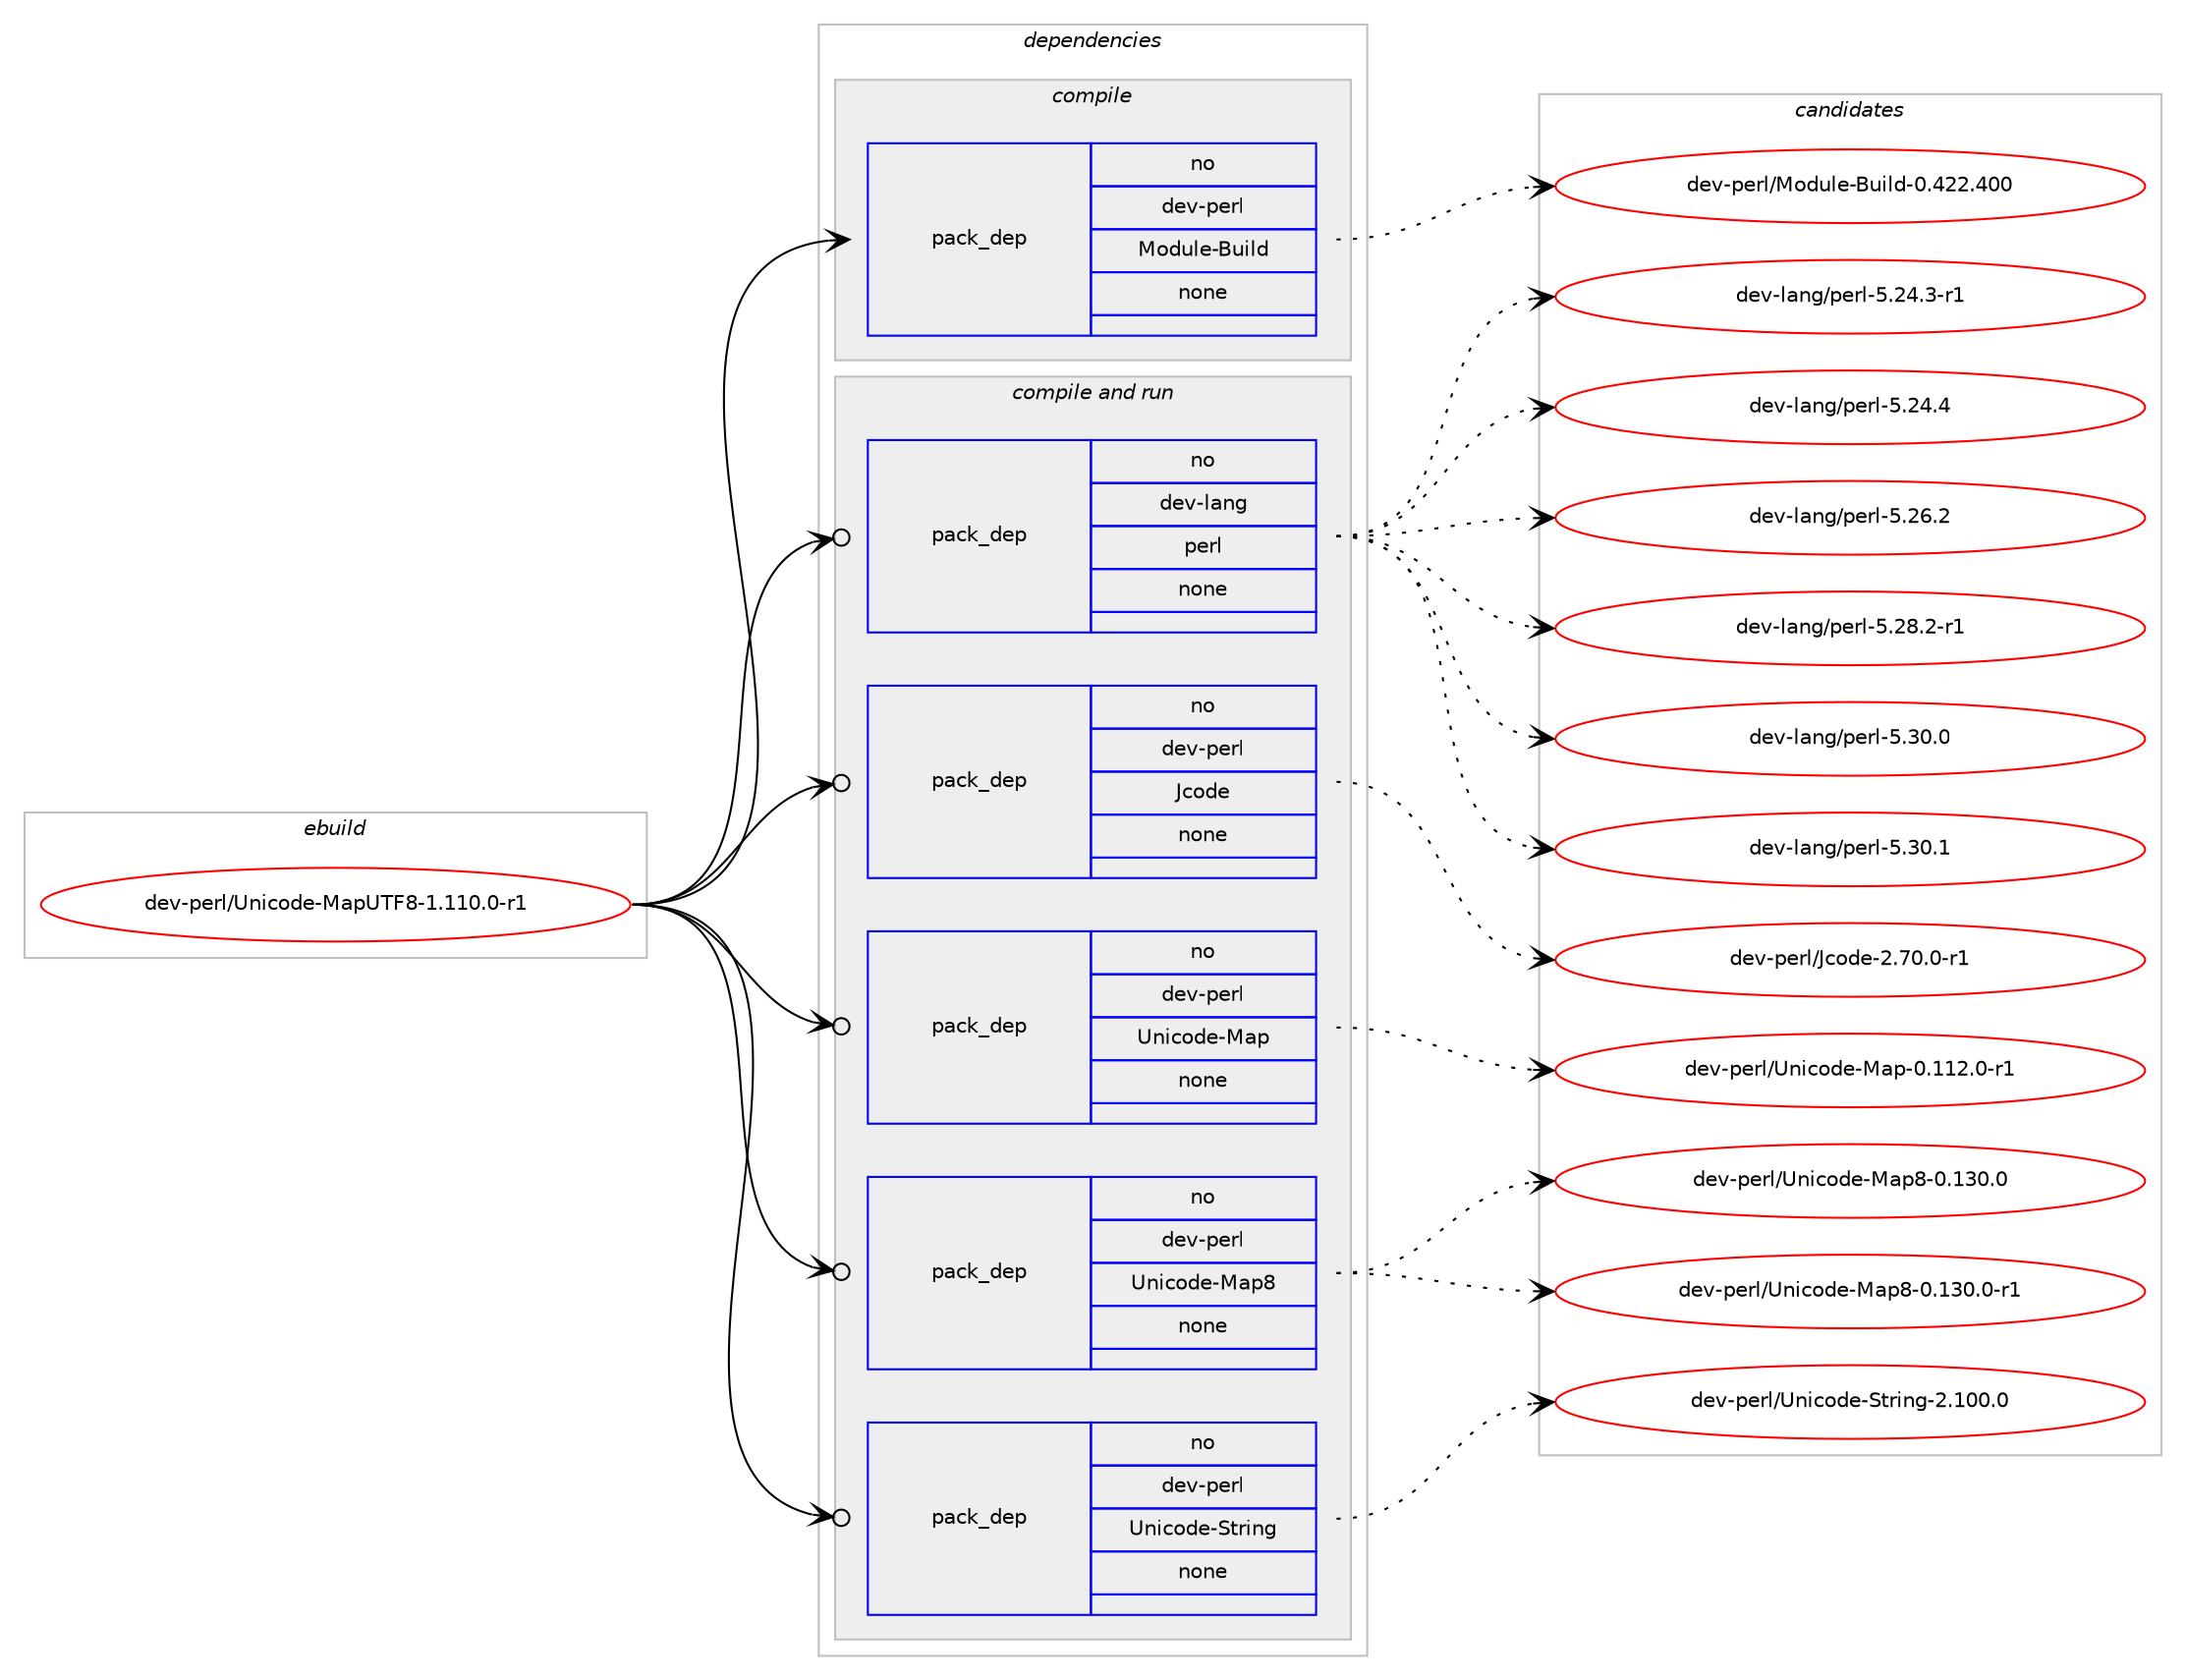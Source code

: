 digraph prolog {

# *************
# Graph options
# *************

newrank=true;
concentrate=true;
compound=true;
graph [rankdir=LR,fontname=Helvetica,fontsize=10,ranksep=1.5];#, ranksep=2.5, nodesep=0.2];
edge  [arrowhead=vee];
node  [fontname=Helvetica,fontsize=10];

# **********
# The ebuild
# **********

subgraph cluster_leftcol {
color=gray;
rank=same;
label=<<i>ebuild</i>>;
id [label="dev-perl/Unicode-MapUTF8-1.110.0-r1", color=red, width=4, href="../dev-perl/Unicode-MapUTF8-1.110.0-r1.svg"];
}

# ****************
# The dependencies
# ****************

subgraph cluster_midcol {
color=gray;
label=<<i>dependencies</i>>;
subgraph cluster_compile {
fillcolor="#eeeeee";
style=filled;
label=<<i>compile</i>>;
subgraph pack441276 {
dependency587463 [label=<<TABLE BORDER="0" CELLBORDER="1" CELLSPACING="0" CELLPADDING="4" WIDTH="220"><TR><TD ROWSPAN="6" CELLPADDING="30">pack_dep</TD></TR><TR><TD WIDTH="110">no</TD></TR><TR><TD>dev-perl</TD></TR><TR><TD>Module-Build</TD></TR><TR><TD>none</TD></TR><TR><TD></TD></TR></TABLE>>, shape=none, color=blue];
}
id:e -> dependency587463:w [weight=20,style="solid",arrowhead="vee"];
}
subgraph cluster_compileandrun {
fillcolor="#eeeeee";
style=filled;
label=<<i>compile and run</i>>;
subgraph pack441277 {
dependency587464 [label=<<TABLE BORDER="0" CELLBORDER="1" CELLSPACING="0" CELLPADDING="4" WIDTH="220"><TR><TD ROWSPAN="6" CELLPADDING="30">pack_dep</TD></TR><TR><TD WIDTH="110">no</TD></TR><TR><TD>dev-lang</TD></TR><TR><TD>perl</TD></TR><TR><TD>none</TD></TR><TR><TD></TD></TR></TABLE>>, shape=none, color=blue];
}
id:e -> dependency587464:w [weight=20,style="solid",arrowhead="odotvee"];
subgraph pack441278 {
dependency587465 [label=<<TABLE BORDER="0" CELLBORDER="1" CELLSPACING="0" CELLPADDING="4" WIDTH="220"><TR><TD ROWSPAN="6" CELLPADDING="30">pack_dep</TD></TR><TR><TD WIDTH="110">no</TD></TR><TR><TD>dev-perl</TD></TR><TR><TD>Jcode</TD></TR><TR><TD>none</TD></TR><TR><TD></TD></TR></TABLE>>, shape=none, color=blue];
}
id:e -> dependency587465:w [weight=20,style="solid",arrowhead="odotvee"];
subgraph pack441279 {
dependency587466 [label=<<TABLE BORDER="0" CELLBORDER="1" CELLSPACING="0" CELLPADDING="4" WIDTH="220"><TR><TD ROWSPAN="6" CELLPADDING="30">pack_dep</TD></TR><TR><TD WIDTH="110">no</TD></TR><TR><TD>dev-perl</TD></TR><TR><TD>Unicode-Map</TD></TR><TR><TD>none</TD></TR><TR><TD></TD></TR></TABLE>>, shape=none, color=blue];
}
id:e -> dependency587466:w [weight=20,style="solid",arrowhead="odotvee"];
subgraph pack441280 {
dependency587467 [label=<<TABLE BORDER="0" CELLBORDER="1" CELLSPACING="0" CELLPADDING="4" WIDTH="220"><TR><TD ROWSPAN="6" CELLPADDING="30">pack_dep</TD></TR><TR><TD WIDTH="110">no</TD></TR><TR><TD>dev-perl</TD></TR><TR><TD>Unicode-Map8</TD></TR><TR><TD>none</TD></TR><TR><TD></TD></TR></TABLE>>, shape=none, color=blue];
}
id:e -> dependency587467:w [weight=20,style="solid",arrowhead="odotvee"];
subgraph pack441281 {
dependency587468 [label=<<TABLE BORDER="0" CELLBORDER="1" CELLSPACING="0" CELLPADDING="4" WIDTH="220"><TR><TD ROWSPAN="6" CELLPADDING="30">pack_dep</TD></TR><TR><TD WIDTH="110">no</TD></TR><TR><TD>dev-perl</TD></TR><TR><TD>Unicode-String</TD></TR><TR><TD>none</TD></TR><TR><TD></TD></TR></TABLE>>, shape=none, color=blue];
}
id:e -> dependency587468:w [weight=20,style="solid",arrowhead="odotvee"];
}
subgraph cluster_run {
fillcolor="#eeeeee";
style=filled;
label=<<i>run</i>>;
}
}

# **************
# The candidates
# **************

subgraph cluster_choices {
rank=same;
color=gray;
label=<<i>candidates</i>>;

subgraph choice441276 {
color=black;
nodesep=1;
choice100101118451121011141084777111100117108101456611710510810045484652505046524848 [label="dev-perl/Module-Build-0.422.400", color=red, width=4,href="../dev-perl/Module-Build-0.422.400.svg"];
dependency587463:e -> choice100101118451121011141084777111100117108101456611710510810045484652505046524848:w [style=dotted,weight="100"];
}
subgraph choice441277 {
color=black;
nodesep=1;
choice100101118451089711010347112101114108455346505246514511449 [label="dev-lang/perl-5.24.3-r1", color=red, width=4,href="../dev-lang/perl-5.24.3-r1.svg"];
choice10010111845108971101034711210111410845534650524652 [label="dev-lang/perl-5.24.4", color=red, width=4,href="../dev-lang/perl-5.24.4.svg"];
choice10010111845108971101034711210111410845534650544650 [label="dev-lang/perl-5.26.2", color=red, width=4,href="../dev-lang/perl-5.26.2.svg"];
choice100101118451089711010347112101114108455346505646504511449 [label="dev-lang/perl-5.28.2-r1", color=red, width=4,href="../dev-lang/perl-5.28.2-r1.svg"];
choice10010111845108971101034711210111410845534651484648 [label="dev-lang/perl-5.30.0", color=red, width=4,href="../dev-lang/perl-5.30.0.svg"];
choice10010111845108971101034711210111410845534651484649 [label="dev-lang/perl-5.30.1", color=red, width=4,href="../dev-lang/perl-5.30.1.svg"];
dependency587464:e -> choice100101118451089711010347112101114108455346505246514511449:w [style=dotted,weight="100"];
dependency587464:e -> choice10010111845108971101034711210111410845534650524652:w [style=dotted,weight="100"];
dependency587464:e -> choice10010111845108971101034711210111410845534650544650:w [style=dotted,weight="100"];
dependency587464:e -> choice100101118451089711010347112101114108455346505646504511449:w [style=dotted,weight="100"];
dependency587464:e -> choice10010111845108971101034711210111410845534651484648:w [style=dotted,weight="100"];
dependency587464:e -> choice10010111845108971101034711210111410845534651484649:w [style=dotted,weight="100"];
}
subgraph choice441278 {
color=black;
nodesep=1;
choice10010111845112101114108477499111100101455046554846484511449 [label="dev-perl/Jcode-2.70.0-r1", color=red, width=4,href="../dev-perl/Jcode-2.70.0-r1.svg"];
dependency587465:e -> choice10010111845112101114108477499111100101455046554846484511449:w [style=dotted,weight="100"];
}
subgraph choice441279 {
color=black;
nodesep=1;
choice1001011184511210111410847851101059911110010145779711245484649495046484511449 [label="dev-perl/Unicode-Map-0.112.0-r1", color=red, width=4,href="../dev-perl/Unicode-Map-0.112.0-r1.svg"];
dependency587466:e -> choice1001011184511210111410847851101059911110010145779711245484649495046484511449:w [style=dotted,weight="100"];
}
subgraph choice441280 {
color=black;
nodesep=1;
choice10010111845112101114108478511010599111100101457797112564548464951484648 [label="dev-perl/Unicode-Map8-0.130.0", color=red, width=4,href="../dev-perl/Unicode-Map8-0.130.0.svg"];
choice100101118451121011141084785110105991111001014577971125645484649514846484511449 [label="dev-perl/Unicode-Map8-0.130.0-r1", color=red, width=4,href="../dev-perl/Unicode-Map8-0.130.0-r1.svg"];
dependency587467:e -> choice10010111845112101114108478511010599111100101457797112564548464951484648:w [style=dotted,weight="100"];
dependency587467:e -> choice100101118451121011141084785110105991111001014577971125645484649514846484511449:w [style=dotted,weight="100"];
}
subgraph choice441281 {
color=black;
nodesep=1;
choice1001011184511210111410847851101059911110010145831161141051101034550464948484648 [label="dev-perl/Unicode-String-2.100.0", color=red, width=4,href="../dev-perl/Unicode-String-2.100.0.svg"];
dependency587468:e -> choice1001011184511210111410847851101059911110010145831161141051101034550464948484648:w [style=dotted,weight="100"];
}
}

}
